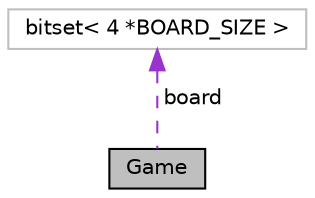 digraph "Game"
{
 // LATEX_PDF_SIZE
  edge [fontname="Helvetica",fontsize="10",labelfontname="Helvetica",labelfontsize="10"];
  node [fontname="Helvetica",fontsize="10",shape=record];
  Node1 [label="Game",height=0.2,width=0.4,color="black", fillcolor="grey75", style="filled", fontcolor="black",tooltip=" "];
  Node2 -> Node1 [dir="back",color="darkorchid3",fontsize="10",style="dashed",label=" board" ,fontname="Helvetica"];
  Node2 [label="bitset\< 4 *BOARD_SIZE \>",height=0.2,width=0.4,color="grey75", fillcolor="white", style="filled",tooltip=" "];
}
